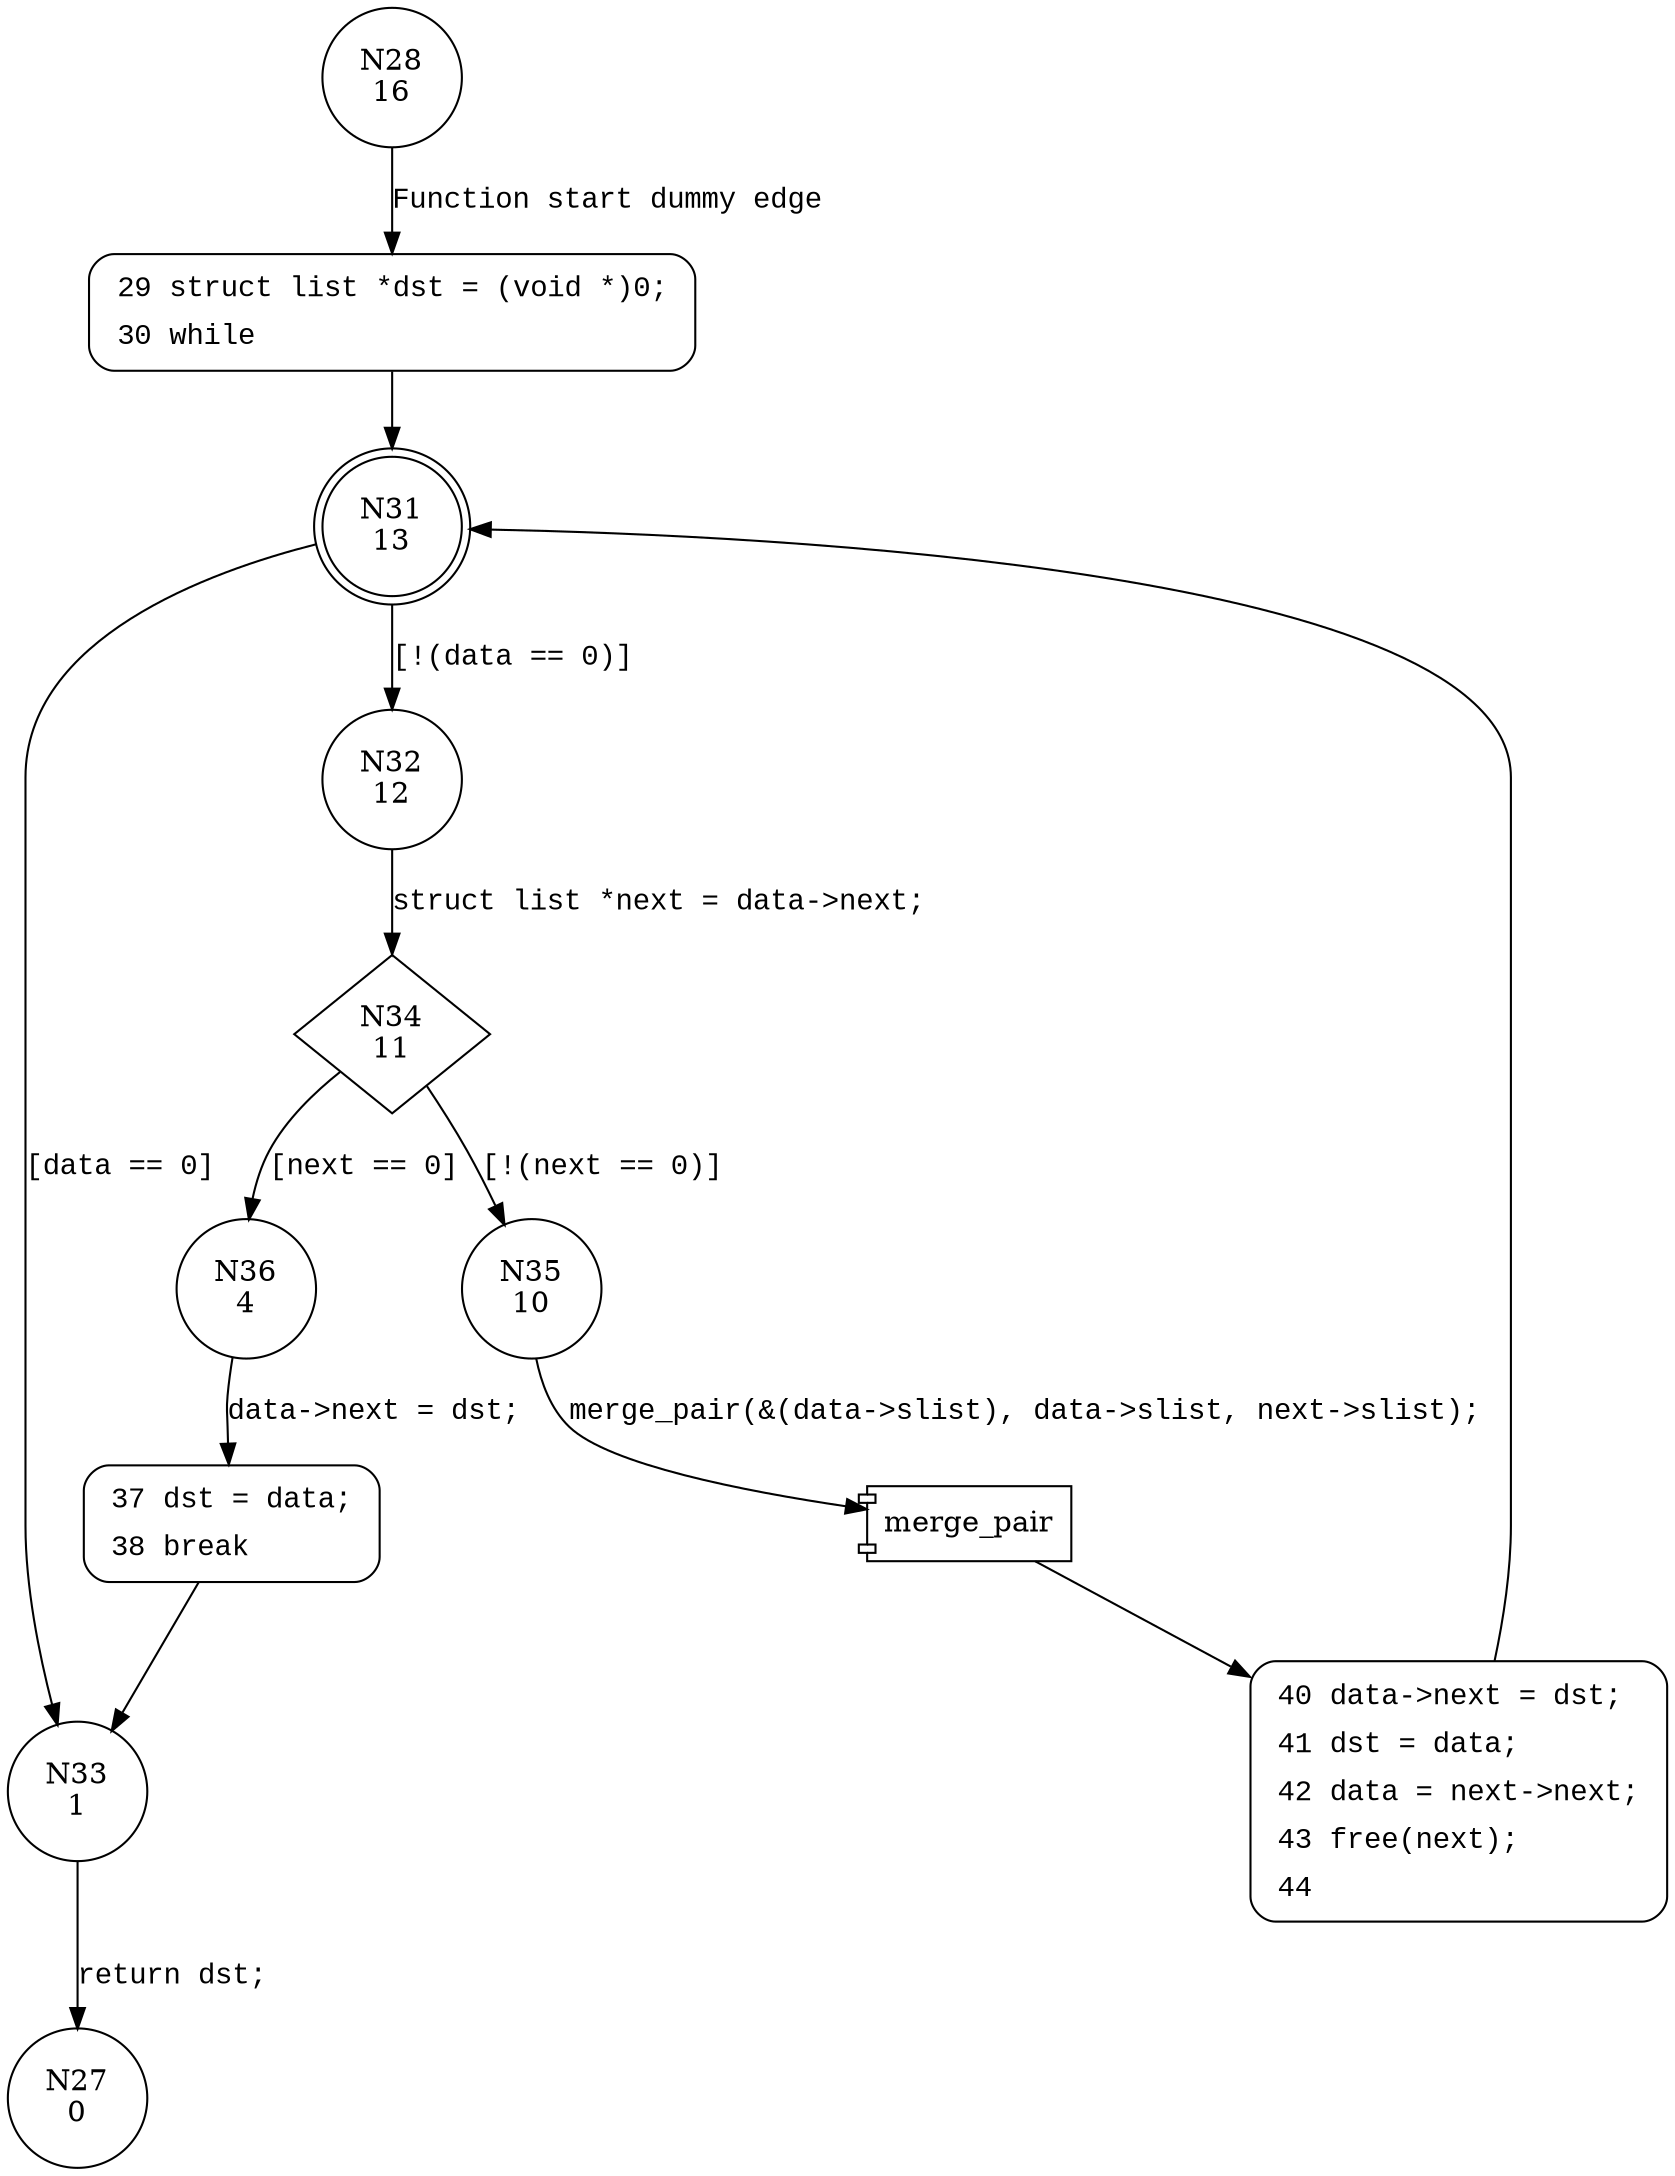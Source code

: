 digraph seq_sort_core {
28 [shape="circle" label="N28\n16"]
29 [shape="circle" label="N29\n15"]
31 [shape="doublecircle" label="N31\n13"]
33 [shape="circle" label="N33\n1"]
32 [shape="circle" label="N32\n12"]
34 [shape="diamond" label="N34\n11"]
36 [shape="circle" label="N36\n4"]
35 [shape="circle" label="N35\n10"]
40 [shape="circle" label="N40\n9"]
37 [shape="circle" label="N37\n3"]
27 [shape="circle" label="N27\n0"]
29 [style="filled,bold" penwidth="1" fillcolor="white" fontname="Courier New" shape="Mrecord" label=<<table border="0" cellborder="0" cellpadding="3" bgcolor="white"><tr><td align="right">29</td><td align="left">struct list *dst = (void *)0;</td></tr><tr><td align="right">30</td><td align="left">while</td></tr></table>>]
29 -> 31[label=""]
40 [style="filled,bold" penwidth="1" fillcolor="white" fontname="Courier New" shape="Mrecord" label=<<table border="0" cellborder="0" cellpadding="3" bgcolor="white"><tr><td align="right">40</td><td align="left">data-&gt;next = dst;</td></tr><tr><td align="right">41</td><td align="left">dst = data;</td></tr><tr><td align="right">42</td><td align="left">data = next-&gt;next;</td></tr><tr><td align="right">43</td><td align="left">free(next);</td></tr><tr><td align="right">44</td><td align="left"></td></tr></table>>]
40 -> 31[label=""]
37 [style="filled,bold" penwidth="1" fillcolor="white" fontname="Courier New" shape="Mrecord" label=<<table border="0" cellborder="0" cellpadding="3" bgcolor="white"><tr><td align="right">37</td><td align="left">dst = data;</td></tr><tr><td align="right">38</td><td align="left">break</td></tr></table>>]
37 -> 33[label=""]
28 -> 29 [label="Function start dummy edge" fontname="Courier New"]
31 -> 33 [label="[data == 0]" fontname="Courier New"]
31 -> 32 [label="[!(data == 0)]" fontname="Courier New"]
34 -> 36 [label="[next == 0]" fontname="Courier New"]
34 -> 35 [label="[!(next == 0)]" fontname="Courier New"]
100003 [shape="component" label="merge_pair"]
35 -> 100003 [label="merge_pair(&(data->slist), data->slist, next->slist);" fontname="Courier New"]
100003 -> 40 [label="" fontname="Courier New"]
36 -> 37 [label="data->next = dst;" fontname="Courier New"]
33 -> 27 [label="return dst;" fontname="Courier New"]
32 -> 34 [label="struct list *next = data->next;" fontname="Courier New"]
}